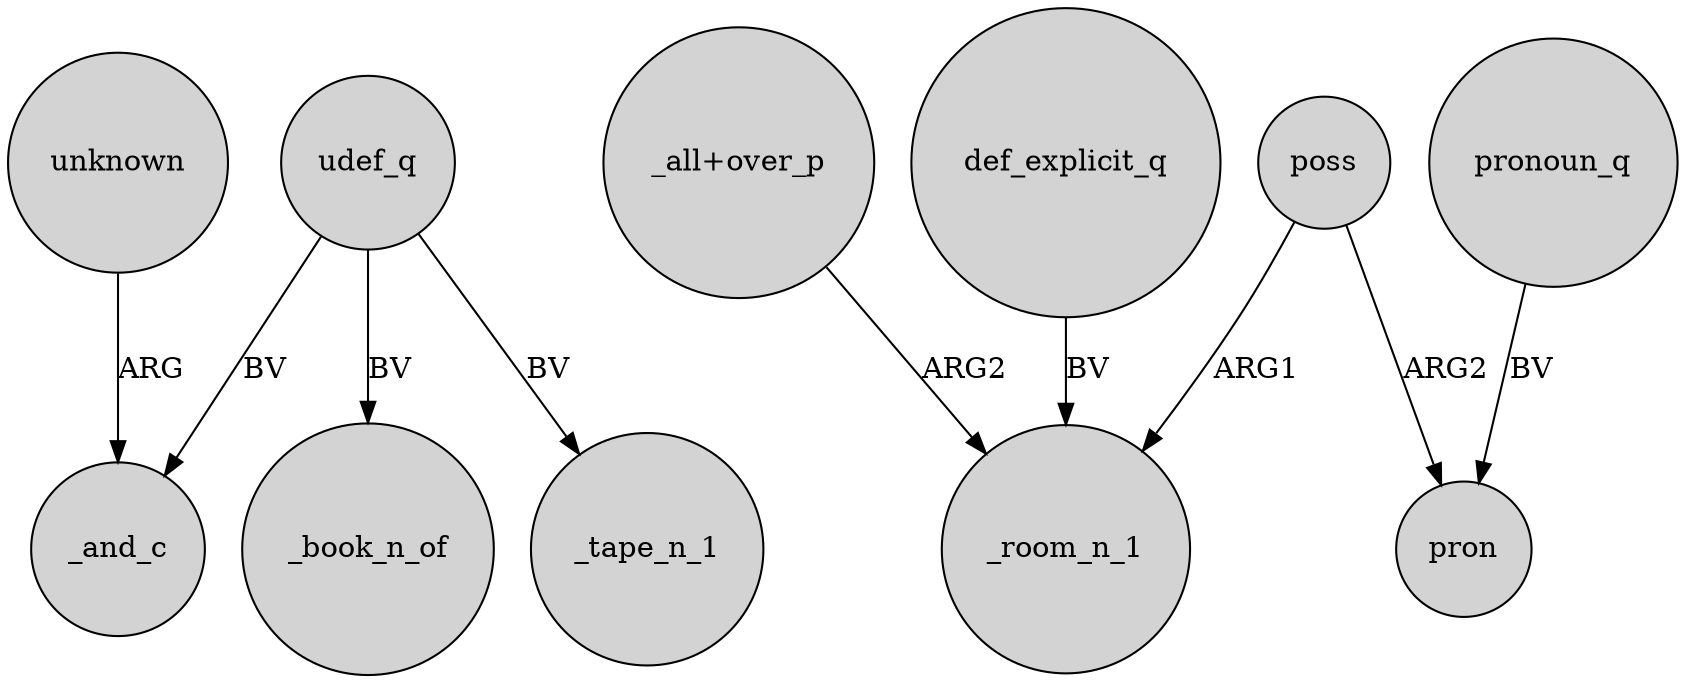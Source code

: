 digraph {
	node [shape=circle style=filled]
	unknown -> _and_c [label=ARG]
	"_all+over_p" -> _room_n_1 [label=ARG2]
	def_explicit_q -> _room_n_1 [label=BV]
	poss -> pron [label=ARG2]
	udef_q -> _and_c [label=BV]
	poss -> _room_n_1 [label=ARG1]
	udef_q -> _book_n_of [label=BV]
	udef_q -> _tape_n_1 [label=BV]
	pronoun_q -> pron [label=BV]
}
